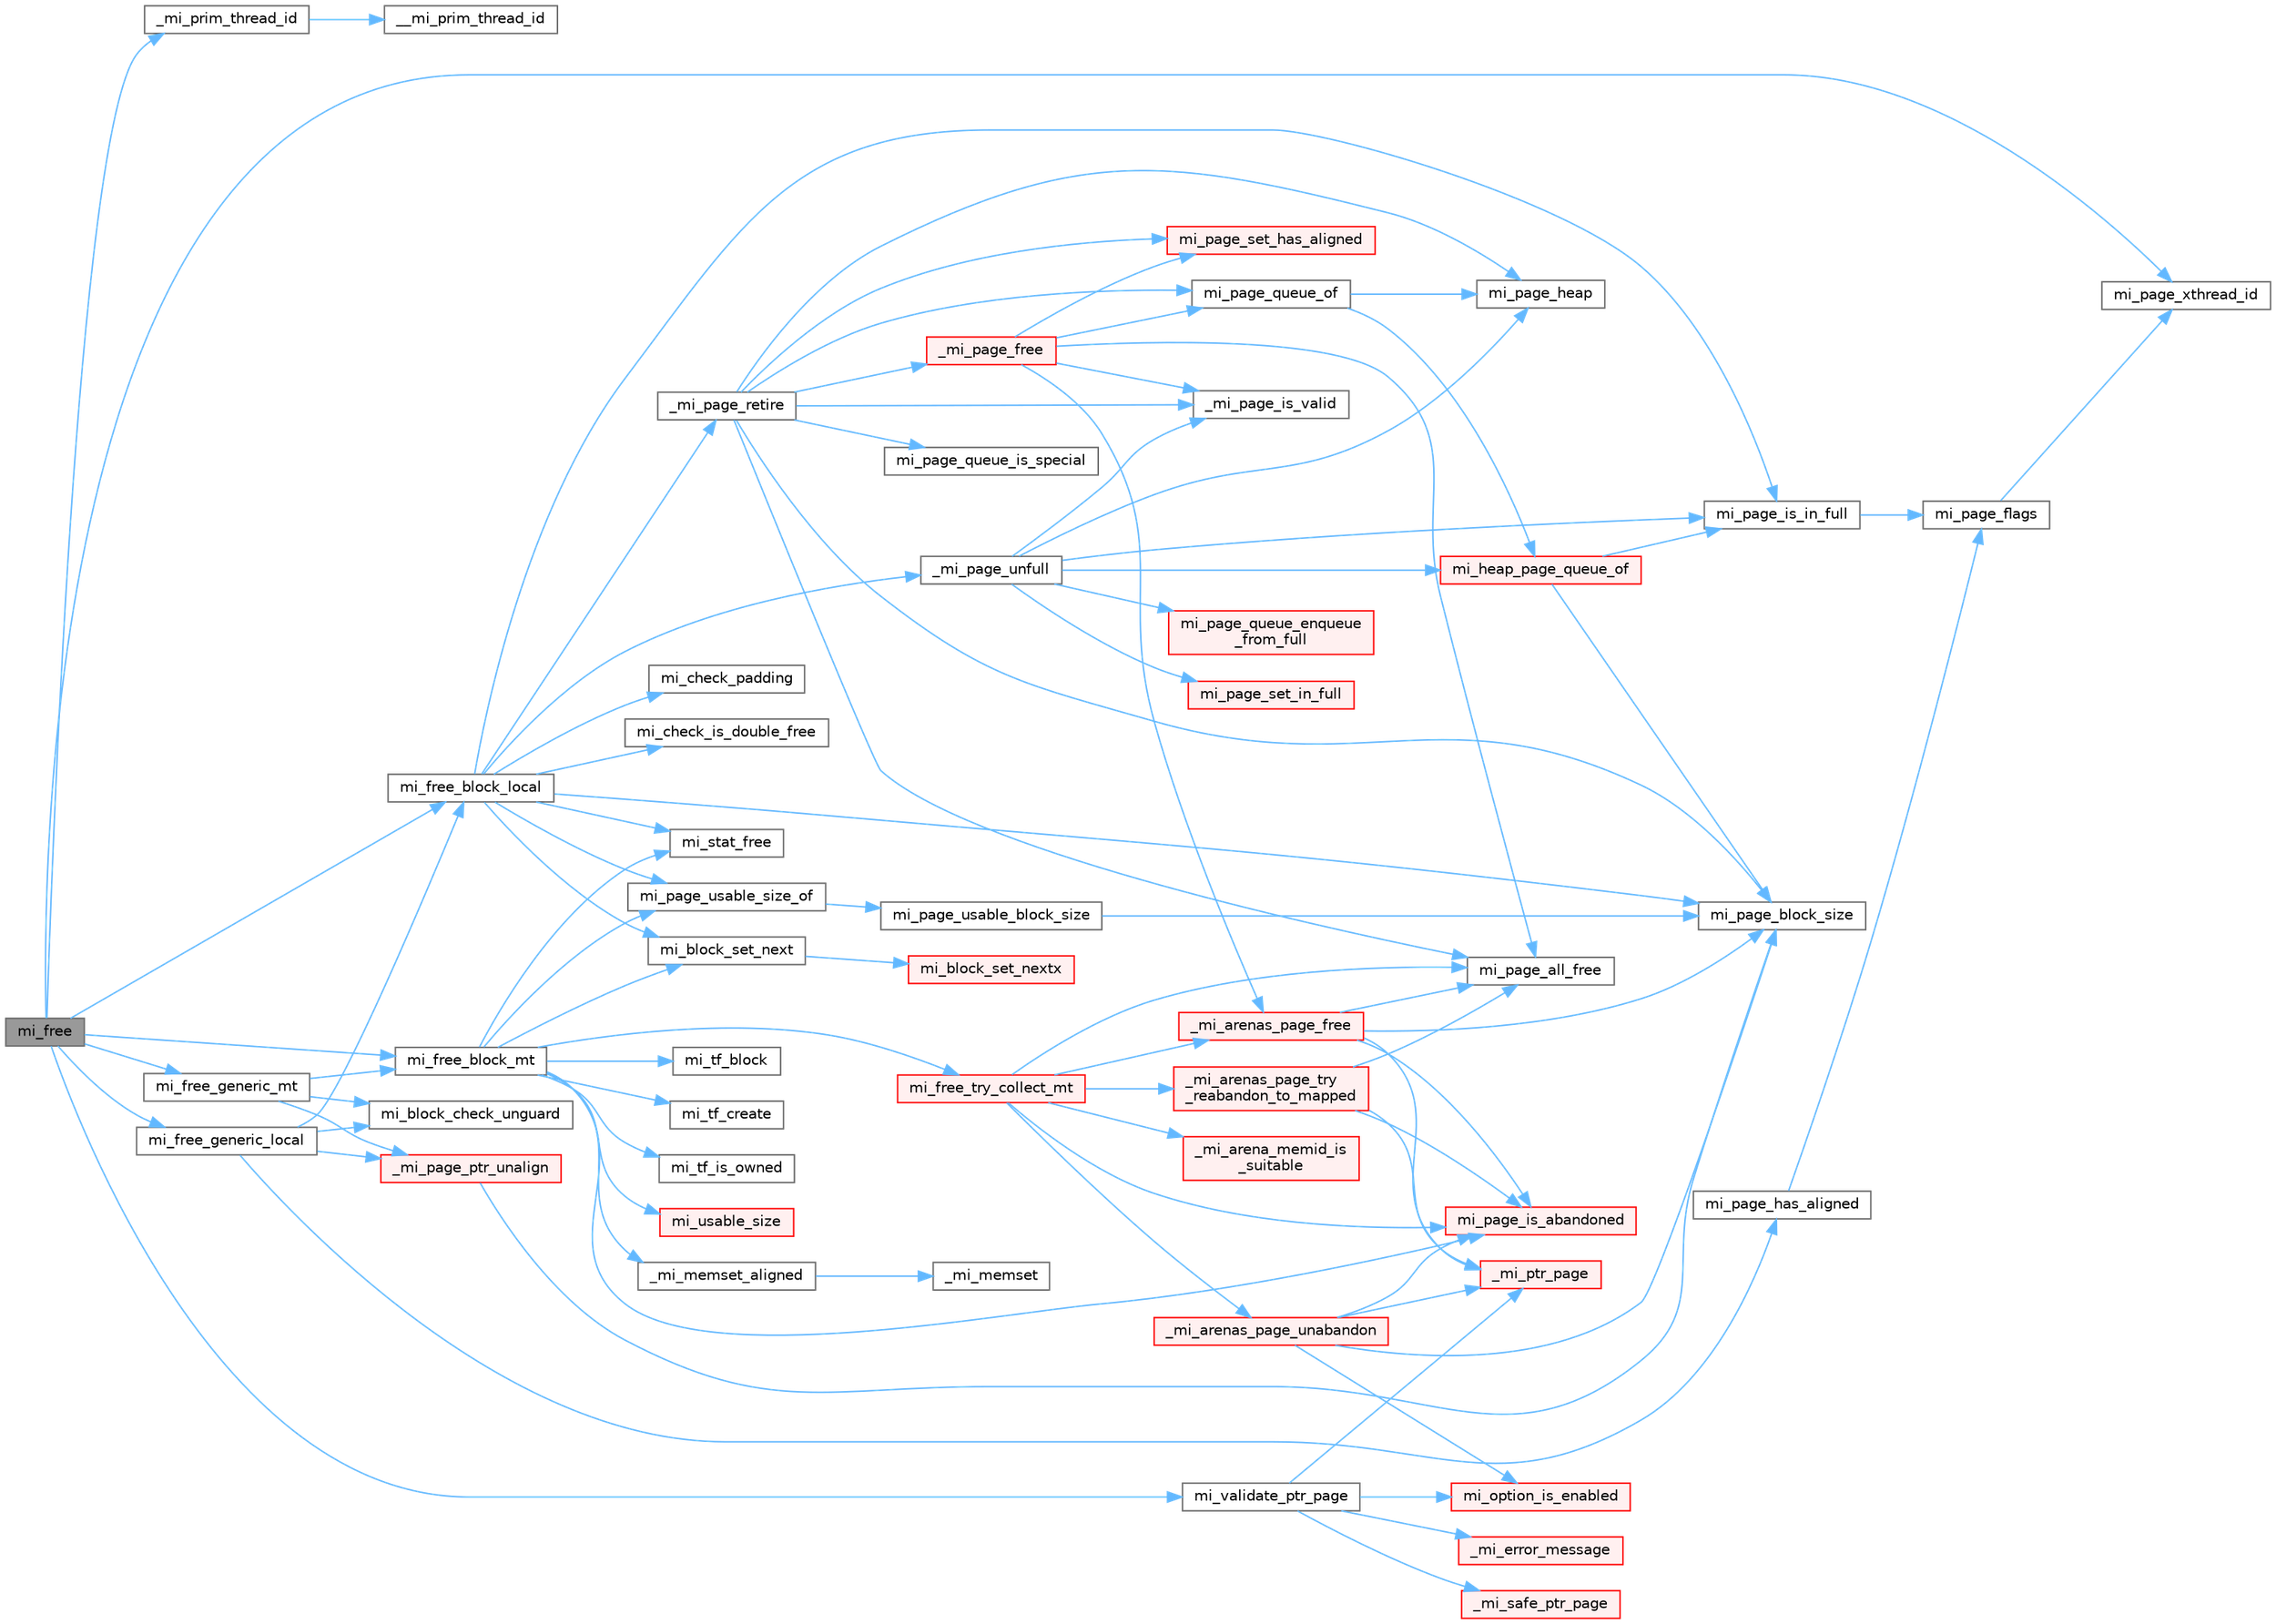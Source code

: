digraph "mi_free"
{
 // LATEX_PDF_SIZE
  bgcolor="transparent";
  edge [fontname=Helvetica,fontsize=10,labelfontname=Helvetica,labelfontsize=10];
  node [fontname=Helvetica,fontsize=10,shape=box,height=0.2,width=0.4];
  rankdir="LR";
  Node1 [id="Node000001",label="mi_free",height=0.2,width=0.4,color="gray40", fillcolor="grey60", style="filled", fontcolor="black",tooltip=" "];
  Node1 -> Node2 [id="edge1_Node000001_Node000002",color="steelblue1",style="solid",tooltip=" "];
  Node2 [id="Node000002",label="_mi_prim_thread_id",height=0.2,width=0.4,color="grey40", fillcolor="white", style="filled",URL="$prim_8h.html#a3875c92cbb791d0a7c69bc1fd2df6804",tooltip=" "];
  Node2 -> Node3 [id="edge2_Node000002_Node000003",color="steelblue1",style="solid",tooltip=" "];
  Node3 [id="Node000003",label="__mi_prim_thread_id",height=0.2,width=0.4,color="grey40", fillcolor="white", style="filled",URL="$prim_8h.html#a42ea20cb0253ec21dff5f6770927df20",tooltip=" "];
  Node1 -> Node4 [id="edge3_Node000001_Node000004",color="steelblue1",style="solid",tooltip=" "];
  Node4 [id="Node000004",label="mi_free_block_local",height=0.2,width=0.4,color="grey40", fillcolor="white", style="filled",URL="$free_8c.html#a4ea336aeb08fb4786186f6087a751d3c",tooltip=" "];
  Node4 -> Node5 [id="edge4_Node000004_Node000005",color="steelblue1",style="solid",tooltip=" "];
  Node5 [id="Node000005",label="_mi_page_retire",height=0.2,width=0.4,color="grey40", fillcolor="white", style="filled",URL="$page_8c.html#a54b1e58a3b88604ea8dc4d9220f4c32c",tooltip=" "];
  Node5 -> Node6 [id="edge5_Node000005_Node000006",color="steelblue1",style="solid",tooltip=" "];
  Node6 [id="Node000006",label="_mi_page_free",height=0.2,width=0.4,color="red", fillcolor="#FFF0F0", style="filled",URL="$page_8c.html#a1c5c78a8becee842d5b9444a2ee67a3b",tooltip=" "];
  Node6 -> Node133 [id="edge6_Node000006_Node000133",color="steelblue1",style="solid",tooltip=" "];
  Node133 [id="Node000133",label="_mi_arenas_page_free",height=0.2,width=0.4,color="red", fillcolor="#FFF0F0", style="filled",URL="$arena_8c.html#a5c704481ee56f6588f680987f4359d45",tooltip=" "];
  Node133 -> Node209 [id="edge7_Node000133_Node000209",color="steelblue1",style="solid",tooltip=" "];
  Node209 [id="Node000209",label="_mi_ptr_page",height=0.2,width=0.4,color="red", fillcolor="#FFF0F0", style="filled",URL="$_e_a_s_t_l_2packages_2mimalloc_2include_2mimalloc_2internal_8h.html#acd84a462a2045538d19ecc56e6cc29f6",tooltip=" "];
  Node133 -> Node216 [id="edge8_Node000133_Node000216",color="steelblue1",style="solid",tooltip=" "];
  Node216 [id="Node000216",label="mi_page_all_free",height=0.2,width=0.4,color="grey40", fillcolor="white", style="filled",URL="$_e_a_s_t_l_2packages_2mimalloc_2include_2mimalloc_2internal_8h.html#adfd6d23350810ca36986ffbc5459c93d",tooltip=" "];
  Node133 -> Node176 [id="edge9_Node000133_Node000176",color="steelblue1",style="solid",tooltip=" "];
  Node176 [id="Node000176",label="mi_page_block_size",height=0.2,width=0.4,color="grey40", fillcolor="white", style="filled",URL="$_e_a_s_t_l_2packages_2mimalloc_2include_2mimalloc_2internal_8h.html#a6134893990c1f09da2b40092ceecc780",tooltip=" "];
  Node133 -> Node220 [id="edge10_Node000133_Node000220",color="steelblue1",style="solid",tooltip=" "];
  Node220 [id="Node000220",label="mi_page_is_abandoned",height=0.2,width=0.4,color="red", fillcolor="#FFF0F0", style="filled",URL="$_e_a_s_t_l_2packages_2mimalloc_2include_2mimalloc_2internal_8h.html#aa75f964d916bd58a37861b88491c51fb",tooltip=" "];
  Node6 -> Node226 [id="edge11_Node000006_Node000226",color="steelblue1",style="solid",tooltip=" "];
  Node226 [id="Node000226",label="_mi_page_is_valid",height=0.2,width=0.4,color="grey40", fillcolor="white", style="filled",URL="$_e_a_s_t_l_2packages_2mimalloc_2include_2mimalloc_2internal_8h.html#af1d572618734511626662f9f7befb8e9",tooltip=" "];
  Node6 -> Node216 [id="edge12_Node000006_Node000216",color="steelblue1",style="solid",tooltip=" "];
  Node6 -> Node232 [id="edge13_Node000006_Node000232",color="steelblue1",style="solid",tooltip=" "];
  Node232 [id="Node000232",label="mi_page_queue_of",height=0.2,width=0.4,color="grey40", fillcolor="white", style="filled",URL="$page-queue_8c.html#a59942bb22e34833289b85a5c70d81f97",tooltip=" "];
  Node232 -> Node233 [id="edge14_Node000232_Node000233",color="steelblue1",style="solid",tooltip=" "];
  Node233 [id="Node000233",label="mi_heap_page_queue_of",height=0.2,width=0.4,color="red", fillcolor="#FFF0F0", style="filled",URL="$page-queue_8c.html#aa50524f852ac833fcf366b583c9ebfaa",tooltip=" "];
  Node233 -> Node176 [id="edge15_Node000233_Node000176",color="steelblue1",style="solid",tooltip=" "];
  Node233 -> Node230 [id="edge16_Node000233_Node000230",color="steelblue1",style="solid",tooltip=" "];
  Node230 [id="Node000230",label="mi_page_is_in_full",height=0.2,width=0.4,color="grey40", fillcolor="white", style="filled",URL="$_e_a_s_t_l_2packages_2mimalloc_2include_2mimalloc_2internal_8h.html#a250f4d0710309fb1cff782cd06644842",tooltip=" "];
  Node230 -> Node231 [id="edge17_Node000230_Node000231",color="steelblue1",style="solid",tooltip=" "];
  Node231 [id="Node000231",label="mi_page_flags",height=0.2,width=0.4,color="grey40", fillcolor="white", style="filled",URL="$_e_a_s_t_l_2packages_2mimalloc_2include_2mimalloc_2internal_8h.html#a3d26e50ecf7ae2045d2a6dc69c3c30c8",tooltip=" "];
  Node231 -> Node222 [id="edge18_Node000231_Node000222",color="steelblue1",style="solid",tooltip=" "];
  Node222 [id="Node000222",label="mi_page_xthread_id",height=0.2,width=0.4,color="grey40", fillcolor="white", style="filled",URL="$_e_a_s_t_l_2packages_2mimalloc_2include_2mimalloc_2internal_8h.html#af15a53be4fb9aa00af3c25632b1b1dac",tooltip=" "];
  Node232 -> Node236 [id="edge19_Node000232_Node000236",color="steelblue1",style="solid",tooltip=" "];
  Node236 [id="Node000236",label="mi_page_heap",height=0.2,width=0.4,color="grey40", fillcolor="white", style="filled",URL="$_e_a_s_t_l_2packages_2mimalloc_2include_2mimalloc_2internal_8h.html#a35ba87308ac94f73791017e50d3ab4c7",tooltip=" "];
  Node6 -> Node241 [id="edge20_Node000006_Node000241",color="steelblue1",style="solid",tooltip=" "];
  Node241 [id="Node000241",label="mi_page_set_has_aligned",height=0.2,width=0.4,color="red", fillcolor="#FFF0F0", style="filled",URL="$_e_a_s_t_l_2packages_2mimalloc_2include_2mimalloc_2internal_8h.html#a41000a967469e2e727f5f8670c8d37e1",tooltip=" "];
  Node5 -> Node226 [id="edge21_Node000005_Node000226",color="steelblue1",style="solid",tooltip=" "];
  Node5 -> Node216 [id="edge22_Node000005_Node000216",color="steelblue1",style="solid",tooltip=" "];
  Node5 -> Node176 [id="edge23_Node000005_Node000176",color="steelblue1",style="solid",tooltip=" "];
  Node5 -> Node236 [id="edge24_Node000005_Node000236",color="steelblue1",style="solid",tooltip=" "];
  Node5 -> Node243 [id="edge25_Node000005_Node000243",color="steelblue1",style="solid",tooltip=" "];
  Node243 [id="Node000243",label="mi_page_queue_is_special",height=0.2,width=0.4,color="grey40", fillcolor="white", style="filled",URL="$page-queue_8c.html#aef6c208d531125d2a6d63e94020b8b89",tooltip=" "];
  Node5 -> Node232 [id="edge26_Node000005_Node000232",color="steelblue1",style="solid",tooltip=" "];
  Node5 -> Node241 [id="edge27_Node000005_Node000241",color="steelblue1",style="solid",tooltip=" "];
  Node4 -> Node244 [id="edge28_Node000004_Node000244",color="steelblue1",style="solid",tooltip=" "];
  Node244 [id="Node000244",label="_mi_page_unfull",height=0.2,width=0.4,color="grey40", fillcolor="white", style="filled",URL="$page_8c.html#a56fb2dd5b89d7848f041fc2f9ad189a0",tooltip=" "];
  Node244 -> Node226 [id="edge29_Node000244_Node000226",color="steelblue1",style="solid",tooltip=" "];
  Node244 -> Node233 [id="edge30_Node000244_Node000233",color="steelblue1",style="solid",tooltip=" "];
  Node244 -> Node236 [id="edge31_Node000244_Node000236",color="steelblue1",style="solid",tooltip=" "];
  Node244 -> Node230 [id="edge32_Node000244_Node000230",color="steelblue1",style="solid",tooltip=" "];
  Node244 -> Node245 [id="edge33_Node000244_Node000245",color="steelblue1",style="solid",tooltip=" "];
  Node245 [id="Node000245",label="mi_page_queue_enqueue\l_from_full",height=0.2,width=0.4,color="red", fillcolor="#FFF0F0", style="filled",URL="$page-queue_8c.html#aa4057c2fc6d8f9e1d6bb30ebbc3123aa",tooltip=" "];
  Node244 -> Node239 [id="edge34_Node000244_Node000239",color="steelblue1",style="solid",tooltip=" "];
  Node239 [id="Node000239",label="mi_page_set_in_full",height=0.2,width=0.4,color="red", fillcolor="#FFF0F0", style="filled",URL="$_e_a_s_t_l_2packages_2mimalloc_2include_2mimalloc_2internal_8h.html#a4b587eab21fd150918b1c57244c17d27",tooltip=" "];
  Node4 -> Node247 [id="edge35_Node000004_Node000247",color="steelblue1",style="solid",tooltip=" "];
  Node247 [id="Node000247",label="mi_block_set_next",height=0.2,width=0.4,color="grey40", fillcolor="white", style="filled",URL="$_e_a_s_t_l_2packages_2mimalloc_2include_2mimalloc_2internal_8h.html#ac7b440a922454c163ed1139aac9b946d",tooltip=" "];
  Node247 -> Node248 [id="edge36_Node000247_Node000248",color="steelblue1",style="solid",tooltip=" "];
  Node248 [id="Node000248",label="mi_block_set_nextx",height=0.2,width=0.4,color="red", fillcolor="#FFF0F0", style="filled",URL="$_e_a_s_t_l_2packages_2mimalloc_2include_2mimalloc_2internal_8h.html#af5fbdb6f591a95ed806576e4edd908d3",tooltip=" "];
  Node4 -> Node251 [id="edge37_Node000004_Node000251",color="steelblue1",style="solid",tooltip=" "];
  Node251 [id="Node000251",label="mi_check_is_double_free",height=0.2,width=0.4,color="grey40", fillcolor="white", style="filled",URL="$free_8c.html#ad23f1572e5f6b82c4c59a43fb9f0595d",tooltip=" "];
  Node4 -> Node252 [id="edge38_Node000004_Node000252",color="steelblue1",style="solid",tooltip=" "];
  Node252 [id="Node000252",label="mi_check_padding",height=0.2,width=0.4,color="grey40", fillcolor="white", style="filled",URL="$free_8c.html#a607d73b1962b5676b5fb0a58d0eda6d8",tooltip=" "];
  Node4 -> Node176 [id="edge39_Node000004_Node000176",color="steelblue1",style="solid",tooltip=" "];
  Node4 -> Node230 [id="edge40_Node000004_Node000230",color="steelblue1",style="solid",tooltip=" "];
  Node4 -> Node253 [id="edge41_Node000004_Node000253",color="steelblue1",style="solid",tooltip=" "];
  Node253 [id="Node000253",label="mi_page_usable_size_of",height=0.2,width=0.4,color="grey40", fillcolor="white", style="filled",URL="$free_8c.html#a26335e66b160c5319806a2e33f7b70e7",tooltip=" "];
  Node253 -> Node254 [id="edge42_Node000253_Node000254",color="steelblue1",style="solid",tooltip=" "];
  Node254 [id="Node000254",label="mi_page_usable_block_size",height=0.2,width=0.4,color="grey40", fillcolor="white", style="filled",URL="$_e_a_s_t_l_2packages_2mimalloc_2include_2mimalloc_2internal_8h.html#a432abca03d059a7d40d8d39617afc8f7",tooltip=" "];
  Node254 -> Node176 [id="edge43_Node000254_Node000176",color="steelblue1",style="solid",tooltip=" "];
  Node4 -> Node255 [id="edge44_Node000004_Node000255",color="steelblue1",style="solid",tooltip=" "];
  Node255 [id="Node000255",label="mi_stat_free",height=0.2,width=0.4,color="grey40", fillcolor="white", style="filled",URL="$free_8c.html#a559045bfe8e993e8ee3e7aef40cf1e35",tooltip=" "];
  Node1 -> Node256 [id="edge45_Node000001_Node000256",color="steelblue1",style="solid",tooltip=" "];
  Node256 [id="Node000256",label="mi_free_block_mt",height=0.2,width=0.4,color="grey40", fillcolor="white", style="filled",URL="$free_8c.html#af5ffcf95b8bfc34e499ae3b203e72475",tooltip=" "];
  Node256 -> Node139 [id="edge46_Node000256_Node000139",color="steelblue1",style="solid",tooltip=" "];
  Node139 [id="Node000139",label="_mi_memset_aligned",height=0.2,width=0.4,color="grey40", fillcolor="white", style="filled",URL="$_e_a_s_t_l_2packages_2mimalloc_2include_2mimalloc_2internal_8h.html#a770dbf90c89e7e7761f2f99c0fc28115",tooltip=" "];
  Node139 -> Node140 [id="edge47_Node000139_Node000140",color="steelblue1",style="solid",tooltip=" "];
  Node140 [id="Node000140",label="_mi_memset",height=0.2,width=0.4,color="grey40", fillcolor="white", style="filled",URL="$_e_a_s_t_l_2packages_2mimalloc_2include_2mimalloc_2internal_8h.html#ae042f084f894809035813d45e3c43561",tooltip=" "];
  Node256 -> Node247 [id="edge48_Node000256_Node000247",color="steelblue1",style="solid",tooltip=" "];
  Node256 -> Node257 [id="edge49_Node000256_Node000257",color="steelblue1",style="solid",tooltip=" "];
  Node257 [id="Node000257",label="mi_free_try_collect_mt",height=0.2,width=0.4,color="red", fillcolor="#FFF0F0", style="filled",URL="$free_8c.html#a95d8dc8cc63abfde145fac55e9353d24",tooltip=" "];
  Node257 -> Node258 [id="edge50_Node000257_Node000258",color="steelblue1",style="solid",tooltip=" "];
  Node258 [id="Node000258",label="_mi_arena_memid_is\l_suitable",height=0.2,width=0.4,color="red", fillcolor="#FFF0F0", style="filled",URL="$arena_8c.html#a02890f29b2a92bc3631bfe0fb3e350bd",tooltip=" "];
  Node257 -> Node133 [id="edge51_Node000257_Node000133",color="steelblue1",style="solid",tooltip=" "];
  Node257 -> Node260 [id="edge52_Node000257_Node000260",color="steelblue1",style="solid",tooltip=" "];
  Node260 [id="Node000260",label="_mi_arenas_page_try\l_reabandon_to_mapped",height=0.2,width=0.4,color="red", fillcolor="#FFF0F0", style="filled",URL="$arena_8c.html#a93bed98ce573509432555994540a3313",tooltip=" "];
  Node260 -> Node209 [id="edge53_Node000260_Node000209",color="steelblue1",style="solid",tooltip=" "];
  Node260 -> Node216 [id="edge54_Node000260_Node000216",color="steelblue1",style="solid",tooltip=" "];
  Node260 -> Node220 [id="edge55_Node000260_Node000220",color="steelblue1",style="solid",tooltip=" "];
  Node257 -> Node263 [id="edge56_Node000257_Node000263",color="steelblue1",style="solid",tooltip=" "];
  Node263 [id="Node000263",label="_mi_arenas_page_unabandon",height=0.2,width=0.4,color="red", fillcolor="#FFF0F0", style="filled",URL="$arena_8c.html#a1ab01c89ec9262c1ac23776c0ab3843f",tooltip=" "];
  Node263 -> Node209 [id="edge57_Node000263_Node000209",color="steelblue1",style="solid",tooltip=" "];
  Node263 -> Node28 [id="edge58_Node000263_Node000028",color="steelblue1",style="solid",tooltip=" "];
  Node28 [id="Node000028",label="mi_option_is_enabled",height=0.2,width=0.4,color="red", fillcolor="#FFF0F0", style="filled",URL="$group__options.html#ga459ad98f18b3fc9275474807fe0ca188",tooltip=" "];
  Node263 -> Node176 [id="edge59_Node000263_Node000176",color="steelblue1",style="solid",tooltip=" "];
  Node263 -> Node220 [id="edge60_Node000263_Node000220",color="steelblue1",style="solid",tooltip=" "];
  Node257 -> Node216 [id="edge61_Node000257_Node000216",color="steelblue1",style="solid",tooltip=" "];
  Node257 -> Node220 [id="edge62_Node000257_Node000220",color="steelblue1",style="solid",tooltip=" "];
  Node256 -> Node220 [id="edge63_Node000256_Node000220",color="steelblue1",style="solid",tooltip=" "];
  Node256 -> Node253 [id="edge64_Node000256_Node000253",color="steelblue1",style="solid",tooltip=" "];
  Node256 -> Node255 [id="edge65_Node000256_Node000255",color="steelblue1",style="solid",tooltip=" "];
  Node256 -> Node306 [id="edge66_Node000256_Node000306",color="steelblue1",style="solid",tooltip=" "];
  Node306 [id="Node000306",label="mi_tf_block",height=0.2,width=0.4,color="grey40", fillcolor="white", style="filled",URL="$_e_a_s_t_l_2packages_2mimalloc_2include_2mimalloc_2internal_8h.html#a68f9b45db9fe19930366d0e473bdf791",tooltip=" "];
  Node256 -> Node307 [id="edge67_Node000256_Node000307",color="steelblue1",style="solid",tooltip=" "];
  Node307 [id="Node000307",label="mi_tf_create",height=0.2,width=0.4,color="grey40", fillcolor="white", style="filled",URL="$_e_a_s_t_l_2packages_2mimalloc_2include_2mimalloc_2internal_8h.html#ae5ecd5e45278bd147fbe6720cba0f323",tooltip=" "];
  Node256 -> Node225 [id="edge68_Node000256_Node000225",color="steelblue1",style="solid",tooltip=" "];
  Node225 [id="Node000225",label="mi_tf_is_owned",height=0.2,width=0.4,color="grey40", fillcolor="white", style="filled",URL="$_e_a_s_t_l_2packages_2mimalloc_2include_2mimalloc_2internal_8h.html#aa501cc20d36064923e3d70c4a08879c4",tooltip=" "];
  Node256 -> Node319 [id="edge69_Node000256_Node000319",color="steelblue1",style="solid",tooltip=" "];
  Node319 [id="Node000319",label="mi_usable_size",height=0.2,width=0.4,color="red", fillcolor="#FFF0F0", style="filled",URL="$free_8c.html#ad4efa3dd9163181d18af0361e45dac86",tooltip=" "];
  Node1 -> Node325 [id="edge70_Node000001_Node000325",color="steelblue1",style="solid",tooltip=" "];
  Node325 [id="Node000325",label="mi_free_generic_local",height=0.2,width=0.4,color="grey40", fillcolor="white", style="filled",URL="$free_8c.html#a2e61936ec89160d051a72f0d1f95424f",tooltip=" "];
  Node325 -> Node323 [id="edge71_Node000325_Node000323",color="steelblue1",style="solid",tooltip=" "];
  Node323 [id="Node000323",label="_mi_page_ptr_unalign",height=0.2,width=0.4,color="red", fillcolor="#FFF0F0", style="filled",URL="$free_8c.html#a02c896f799e571b628b2d7747ca9f771",tooltip=" "];
  Node323 -> Node176 [id="edge72_Node000323_Node000176",color="steelblue1",style="solid",tooltip=" "];
  Node325 -> Node326 [id="edge73_Node000325_Node000326",color="steelblue1",style="solid",tooltip=" "];
  Node326 [id="Node000326",label="mi_block_check_unguard",height=0.2,width=0.4,color="grey40", fillcolor="white", style="filled",URL="$free_8c.html#a9faffbac5f73a12ca8d2567027a1c43a",tooltip=" "];
  Node325 -> Node4 [id="edge74_Node000325_Node000004",color="steelblue1",style="solid",tooltip=" "];
  Node325 -> Node321 [id="edge75_Node000325_Node000321",color="steelblue1",style="solid",tooltip=" "];
  Node321 [id="Node000321",label="mi_page_has_aligned",height=0.2,width=0.4,color="grey40", fillcolor="white", style="filled",URL="$_e_a_s_t_l_2packages_2mimalloc_2include_2mimalloc_2internal_8h.html#ae0b5641b1e2fabf59c84685e08520852",tooltip=" "];
  Node321 -> Node231 [id="edge76_Node000321_Node000231",color="steelblue1",style="solid",tooltip=" "];
  Node1 -> Node327 [id="edge77_Node000001_Node000327",color="steelblue1",style="solid",tooltip=" "];
  Node327 [id="Node000327",label="mi_free_generic_mt",height=0.2,width=0.4,color="grey40", fillcolor="white", style="filled",URL="$free_8c.html#acc3316883c1cf74f78cb41e5d1b46ced",tooltip=" "];
  Node327 -> Node323 [id="edge78_Node000327_Node000323",color="steelblue1",style="solid",tooltip=" "];
  Node327 -> Node326 [id="edge79_Node000327_Node000326",color="steelblue1",style="solid",tooltip=" "];
  Node327 -> Node256 [id="edge80_Node000327_Node000256",color="steelblue1",style="solid",tooltip=" "];
  Node1 -> Node222 [id="edge81_Node000001_Node000222",color="steelblue1",style="solid",tooltip=" "];
  Node1 -> Node324 [id="edge82_Node000001_Node000324",color="steelblue1",style="solid",tooltip=" "];
  Node324 [id="Node000324",label="mi_validate_ptr_page",height=0.2,width=0.4,color="grey40", fillcolor="white", style="filled",URL="$free_8c.html#a3c325fa47ff6342dca1b913607844b93",tooltip=" "];
  Node324 -> Node135 [id="edge83_Node000324_Node000135",color="steelblue1",style="solid",tooltip=" "];
  Node135 [id="Node000135",label="_mi_error_message",height=0.2,width=0.4,color="red", fillcolor="#FFF0F0", style="filled",URL="$options_8c.html#a2bebc073bcaac71658e57bb260c2e426",tooltip=" "];
  Node324 -> Node209 [id="edge84_Node000324_Node000209",color="steelblue1",style="solid",tooltip=" "];
  Node324 -> Node213 [id="edge85_Node000324_Node000213",color="steelblue1",style="solid",tooltip=" "];
  Node213 [id="Node000213",label="_mi_safe_ptr_page",height=0.2,width=0.4,color="red", fillcolor="#FFF0F0", style="filled",URL="$page-map_8c.html#aa93d85305e51471aa1951ab818628a63",tooltip=" "];
  Node324 -> Node28 [id="edge86_Node000324_Node000028",color="steelblue1",style="solid",tooltip=" "];
}
